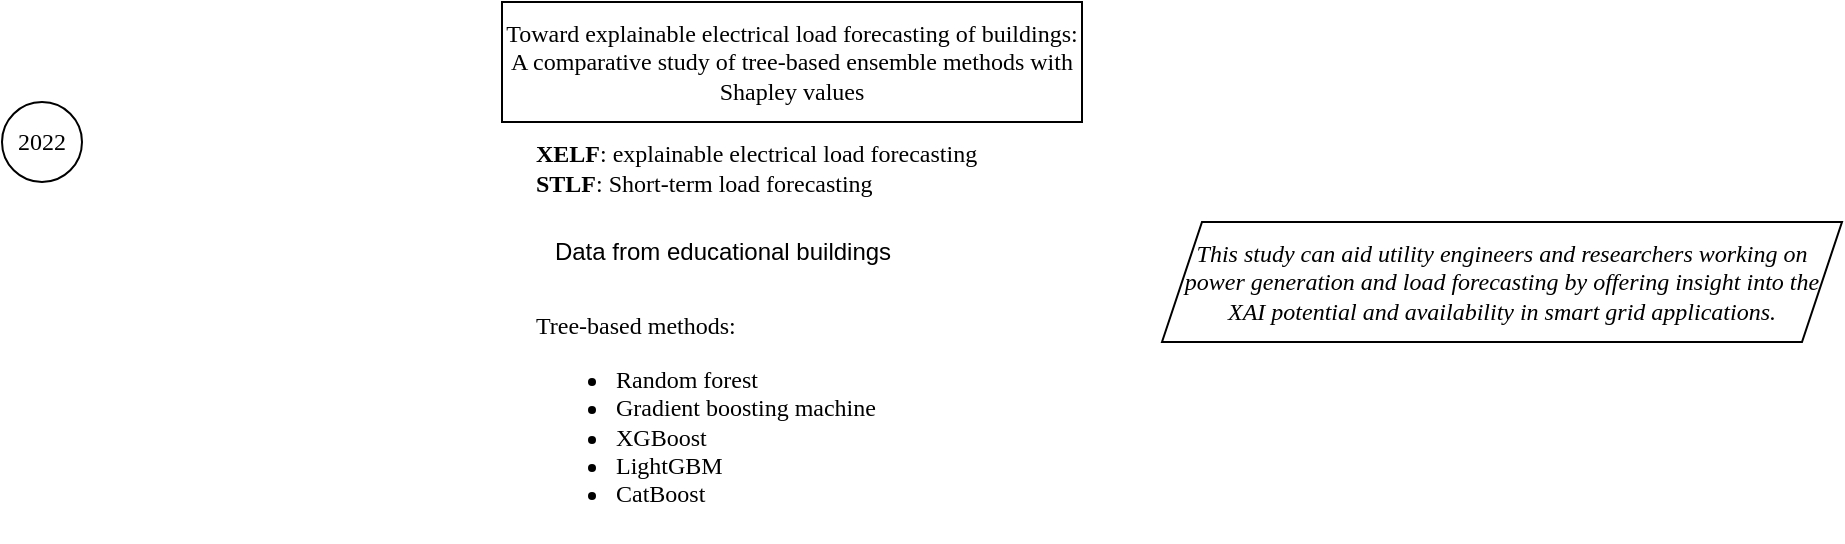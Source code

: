 <mxfile version="26.0.9">
  <diagram name="Page-1" id="m66eMhbOAc7ywQ3C3nxb">
    <mxGraphModel dx="979" dy="505" grid="1" gridSize="10" guides="1" tooltips="1" connect="1" arrows="1" fold="1" page="1" pageScale="1" pageWidth="850" pageHeight="1100" math="0" shadow="0">
      <root>
        <mxCell id="0" />
        <mxCell id="1" parent="0" />
        <mxCell id="TAedG5WbeuKQHcty6iSn-1" value="Toward explainable electrical load forecasting of buildings: A comparative study of tree-based ensemble methods with Shapley values" style="rounded=0;whiteSpace=wrap;html=1;fontFamily=Times New Roman;" vertex="1" parent="1">
          <mxGeometry x="810" y="190" width="290" height="60" as="geometry" />
        </mxCell>
        <mxCell id="TAedG5WbeuKQHcty6iSn-2" value="2022" style="ellipse;whiteSpace=wrap;html=1;aspect=fixed;fontFamily=Times New Roman;" vertex="1" parent="1">
          <mxGeometry x="560" y="240" width="40" height="40" as="geometry" />
        </mxCell>
        <mxCell id="TAedG5WbeuKQHcty6iSn-3" value="&lt;b&gt;XELF&lt;/b&gt;: explainable electrical load forecasting&lt;div&gt;&lt;b&gt;STLF&lt;/b&gt;: Short-term load forecasting&lt;br&gt;&lt;/div&gt;" style="text;html=1;align=left;verticalAlign=middle;resizable=0;points=[];autosize=1;strokeColor=none;fillColor=none;fontFamily=Times New Roman;" vertex="1" parent="1">
          <mxGeometry x="825" y="253" width="240" height="40" as="geometry" />
        </mxCell>
        <mxCell id="TAedG5WbeuKQHcty6iSn-5" value="Tree-based methods:&amp;nbsp;&lt;div&gt;&lt;ul&gt;&lt;li&gt;Random forest&lt;/li&gt;&lt;li&gt;Gradient boosting machine&lt;/li&gt;&lt;li&gt;XGBoost&lt;/li&gt;&lt;li&gt;LightGBM&lt;/li&gt;&lt;li&gt;CatBoost&lt;/li&gt;&lt;/ul&gt;&lt;/div&gt;" style="text;html=1;align=left;verticalAlign=middle;resizable=0;points=[];autosize=1;strokeColor=none;fillColor=none;fontFamily=Times New Roman;" vertex="1" parent="1">
          <mxGeometry x="825" y="340" width="190" height="120" as="geometry" />
        </mxCell>
        <mxCell id="TAedG5WbeuKQHcty6iSn-7" value="This study can aid utility engineers and researchers working on power generation and load forecasting by offering insight into the XAI potential and availability in smart grid applications." style="shape=parallelogram;perimeter=parallelogramPerimeter;html=1;fixedSize=1;whiteSpace=wrap;align=center;fontStyle=2;fontFamily=Times New Roman;" vertex="1" parent="1">
          <mxGeometry x="1140" y="300" width="340" height="60" as="geometry" />
        </mxCell>
        <mxCell id="TAedG5WbeuKQHcty6iSn-8" value="Data from educational buildings" style="text;html=1;align=center;verticalAlign=middle;resizable=0;points=[];autosize=1;strokeColor=none;fillColor=none;" vertex="1" parent="1">
          <mxGeometry x="825" y="300" width="190" height="30" as="geometry" />
        </mxCell>
      </root>
    </mxGraphModel>
  </diagram>
</mxfile>

